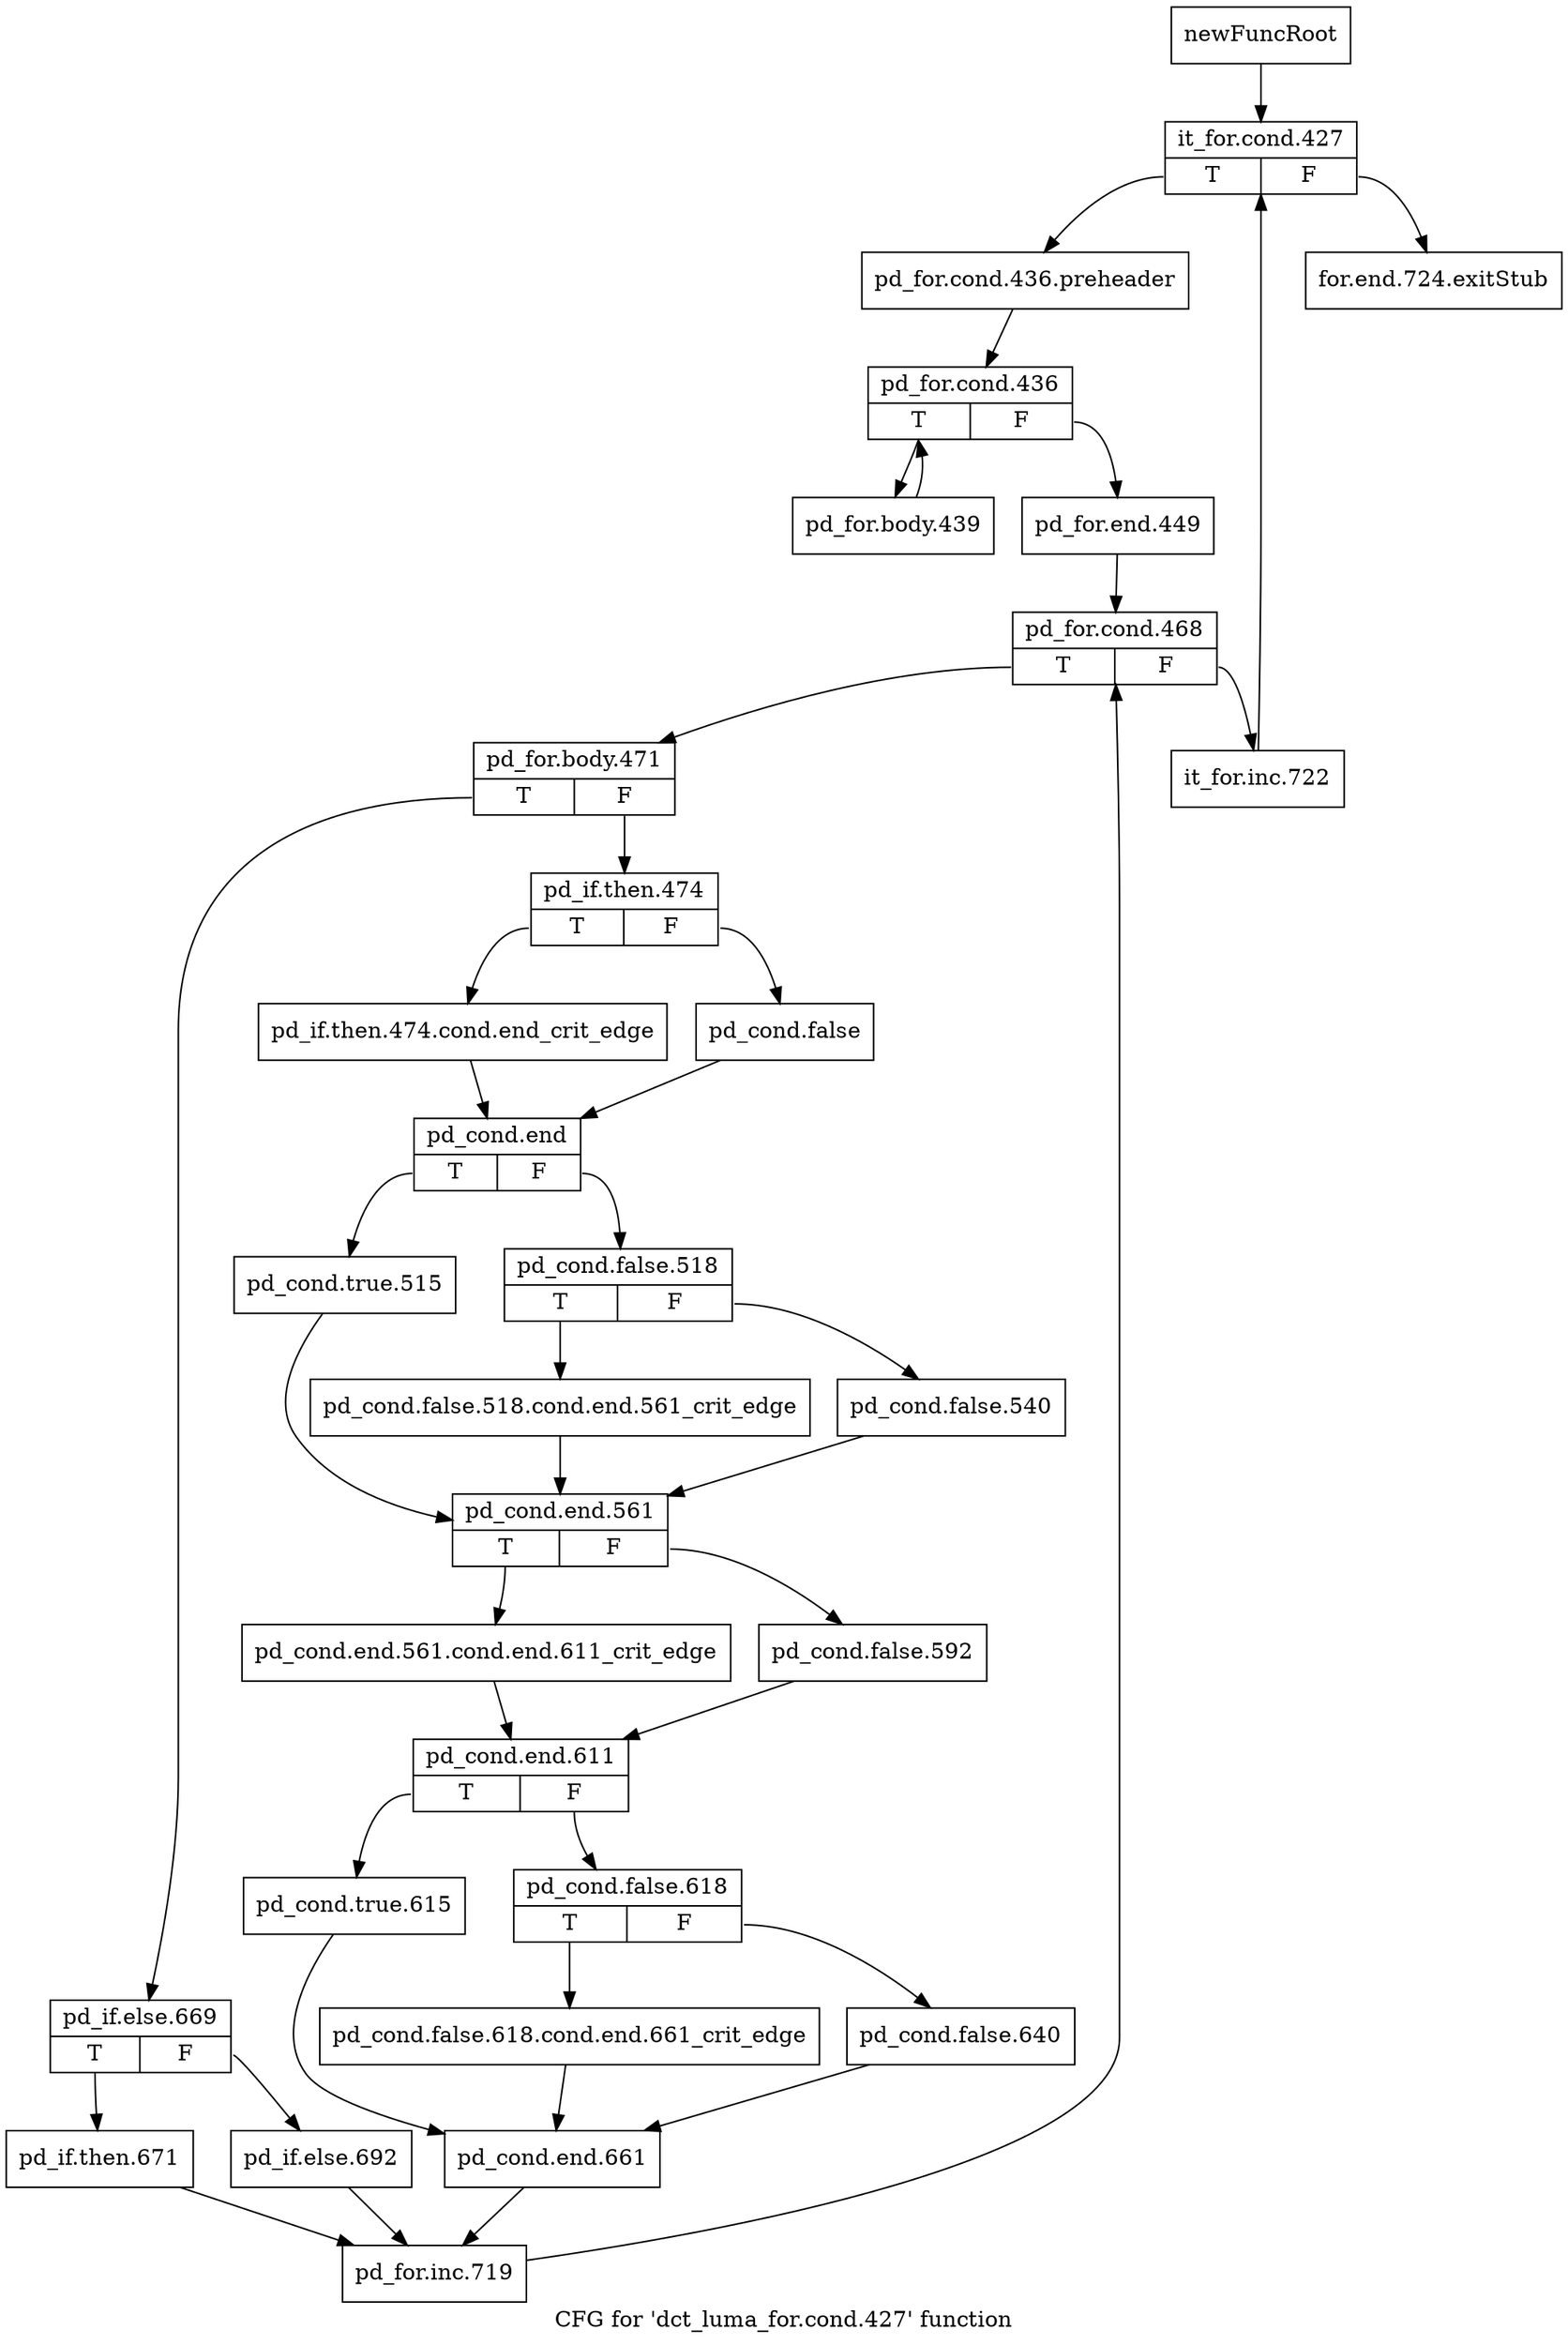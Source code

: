 digraph "CFG for 'dct_luma_for.cond.427' function" {
	label="CFG for 'dct_luma_for.cond.427' function";

	Node0x22001e0 [shape=record,label="{newFuncRoot}"];
	Node0x22001e0 -> Node0x2200bd0;
	Node0x2200230 [shape=record,label="{for.end.724.exitStub}"];
	Node0x2200bd0 [shape=record,label="{it_for.cond.427|{<s0>T|<s1>F}}"];
	Node0x2200bd0:s0 -> Node0x2200c20;
	Node0x2200bd0:s1 -> Node0x2200230;
	Node0x2200c20 [shape=record,label="{pd_for.cond.436.preheader}"];
	Node0x2200c20 -> Node0x2200c70;
	Node0x2200c70 [shape=record,label="{pd_for.cond.436|{<s0>T|<s1>F}}"];
	Node0x2200c70:s0 -> Node0x2201490;
	Node0x2200c70:s1 -> Node0x2200cc0;
	Node0x2200cc0 [shape=record,label="{pd_for.end.449}"];
	Node0x2200cc0 -> Node0x2200d10;
	Node0x2200d10 [shape=record,label="{pd_for.cond.468|{<s0>T|<s1>F}}"];
	Node0x2200d10:s0 -> Node0x2200db0;
	Node0x2200d10:s1 -> Node0x2200d60;
	Node0x2200d60 [shape=record,label="{it_for.inc.722}"];
	Node0x2200d60 -> Node0x2200bd0;
	Node0x2200db0 [shape=record,label="{pd_for.body.471|{<s0>T|<s1>F}}"];
	Node0x2200db0:s0 -> Node0x2201350;
	Node0x2200db0:s1 -> Node0x2200e00;
	Node0x2200e00 [shape=record,label="{pd_if.then.474|{<s0>T|<s1>F}}"];
	Node0x2200e00:s0 -> Node0x2200ea0;
	Node0x2200e00:s1 -> Node0x2200e50;
	Node0x2200e50 [shape=record,label="{pd_cond.false}"];
	Node0x2200e50 -> Node0x2200ef0;
	Node0x2200ea0 [shape=record,label="{pd_if.then.474.cond.end_crit_edge}"];
	Node0x2200ea0 -> Node0x2200ef0;
	Node0x2200ef0 [shape=record,label="{pd_cond.end|{<s0>T|<s1>F}}"];
	Node0x2200ef0:s0 -> Node0x2201030;
	Node0x2200ef0:s1 -> Node0x2200f40;
	Node0x2200f40 [shape=record,label="{pd_cond.false.518|{<s0>T|<s1>F}}"];
	Node0x2200f40:s0 -> Node0x2200fe0;
	Node0x2200f40:s1 -> Node0x2200f90;
	Node0x2200f90 [shape=record,label="{pd_cond.false.540}"];
	Node0x2200f90 -> Node0x2201080;
	Node0x2200fe0 [shape=record,label="{pd_cond.false.518.cond.end.561_crit_edge}"];
	Node0x2200fe0 -> Node0x2201080;
	Node0x2201030 [shape=record,label="{pd_cond.true.515}"];
	Node0x2201030 -> Node0x2201080;
	Node0x2201080 [shape=record,label="{pd_cond.end.561|{<s0>T|<s1>F}}"];
	Node0x2201080:s0 -> Node0x2201120;
	Node0x2201080:s1 -> Node0x22010d0;
	Node0x22010d0 [shape=record,label="{pd_cond.false.592}"];
	Node0x22010d0 -> Node0x2201170;
	Node0x2201120 [shape=record,label="{pd_cond.end.561.cond.end.611_crit_edge}"];
	Node0x2201120 -> Node0x2201170;
	Node0x2201170 [shape=record,label="{pd_cond.end.611|{<s0>T|<s1>F}}"];
	Node0x2201170:s0 -> Node0x22012b0;
	Node0x2201170:s1 -> Node0x22011c0;
	Node0x22011c0 [shape=record,label="{pd_cond.false.618|{<s0>T|<s1>F}}"];
	Node0x22011c0:s0 -> Node0x2201260;
	Node0x22011c0:s1 -> Node0x2201210;
	Node0x2201210 [shape=record,label="{pd_cond.false.640}"];
	Node0x2201210 -> Node0x2201300;
	Node0x2201260 [shape=record,label="{pd_cond.false.618.cond.end.661_crit_edge}"];
	Node0x2201260 -> Node0x2201300;
	Node0x22012b0 [shape=record,label="{pd_cond.true.615}"];
	Node0x22012b0 -> Node0x2201300;
	Node0x2201300 [shape=record,label="{pd_cond.end.661}"];
	Node0x2201300 -> Node0x2201440;
	Node0x2201350 [shape=record,label="{pd_if.else.669|{<s0>T|<s1>F}}"];
	Node0x2201350:s0 -> Node0x22013f0;
	Node0x2201350:s1 -> Node0x22013a0;
	Node0x22013a0 [shape=record,label="{pd_if.else.692}"];
	Node0x22013a0 -> Node0x2201440;
	Node0x22013f0 [shape=record,label="{pd_if.then.671}"];
	Node0x22013f0 -> Node0x2201440;
	Node0x2201440 [shape=record,label="{pd_for.inc.719}"];
	Node0x2201440 -> Node0x2200d10;
	Node0x2201490 [shape=record,label="{pd_for.body.439}"];
	Node0x2201490 -> Node0x2200c70;
}

